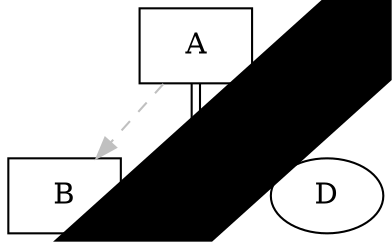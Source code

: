 digraph test1 {

  A [shape=diam𝟖ond]
  B [shape=diamond]
  B [shape=box]
  C [shape=circle]

  A -> B [style=dashed, color=grey]
  A -> C [color="black:invis:black"]
  A -> D [penwidth=261, arrowhead=none]

}
